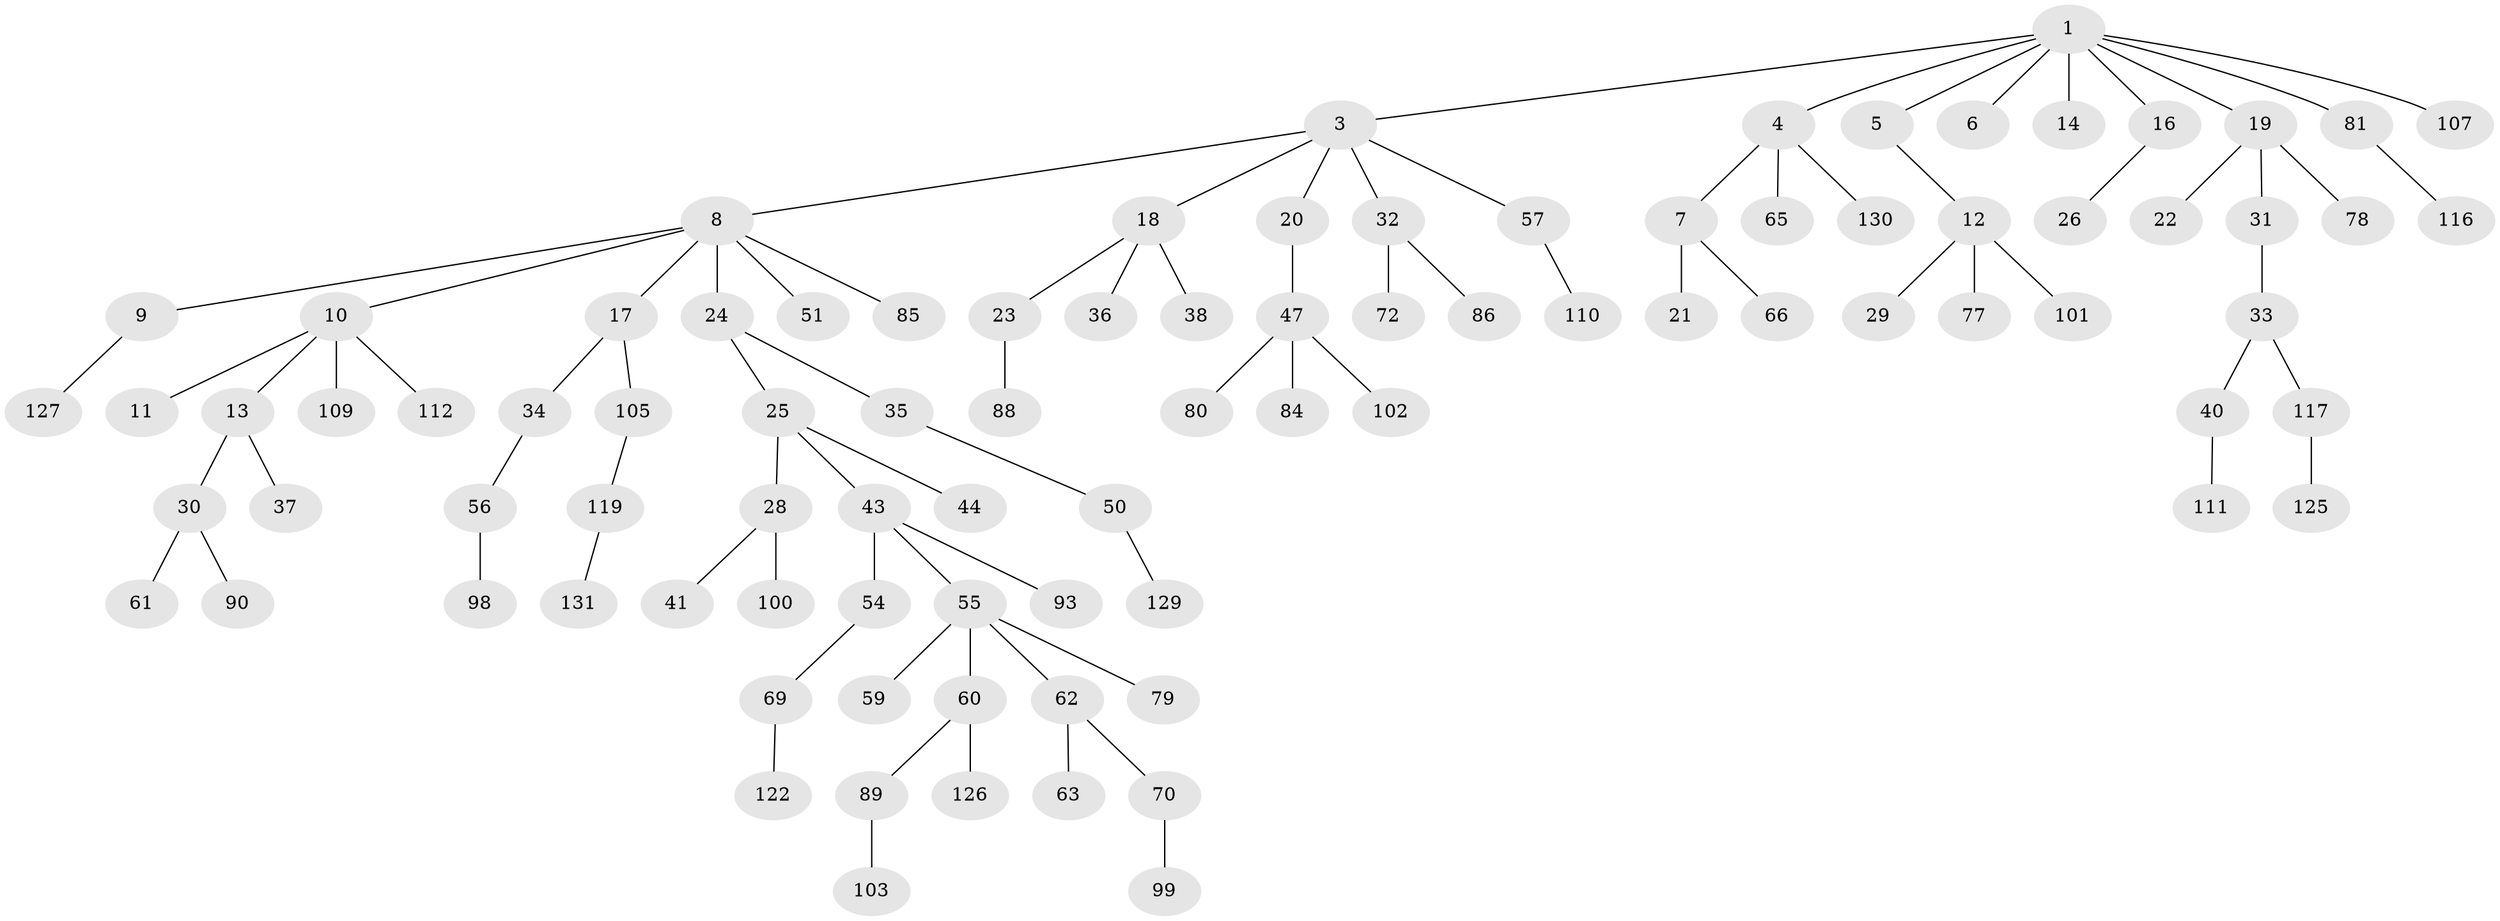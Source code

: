 // original degree distribution, {6: 0.007407407407407408, 5: 0.044444444444444446, 7: 0.007407407407407408, 4: 0.05925925925925926, 3: 0.13333333333333333, 1: 0.5111111111111111, 8: 0.007407407407407408, 2: 0.22962962962962963}
// Generated by graph-tools (version 1.1) at 2025/42/03/06/25 10:42:02]
// undirected, 90 vertices, 89 edges
graph export_dot {
graph [start="1"]
  node [color=gray90,style=filled];
  1 [super="+2"];
  3 [super="+68"];
  4 [super="+106"];
  5 [super="+15"];
  6;
  7 [super="+42"];
  8 [super="+123"];
  9 [super="+27"];
  10 [super="+64"];
  11 [super="+91"];
  12 [super="+73"];
  13;
  14 [super="+67"];
  16 [super="+124"];
  17;
  18 [super="+46"];
  19 [super="+53"];
  20 [super="+108"];
  21 [super="+118"];
  22;
  23 [super="+115"];
  24;
  25 [super="+113"];
  26 [super="+96"];
  28 [super="+114"];
  29;
  30 [super="+75"];
  31;
  32 [super="+45"];
  33 [super="+92"];
  34 [super="+104"];
  35 [super="+48"];
  36 [super="+39"];
  37;
  38;
  40 [super="+49"];
  41 [super="+82"];
  43 [super="+52"];
  44;
  47 [super="+71"];
  50;
  51;
  54 [super="+83"];
  55 [super="+58"];
  56 [super="+94"];
  57;
  59 [super="+134"];
  60;
  61;
  62 [super="+120"];
  63;
  65;
  66 [super="+135"];
  69 [super="+97"];
  70 [super="+74"];
  72 [super="+76"];
  77 [super="+87"];
  78;
  79;
  80;
  81;
  84;
  85;
  86;
  88;
  89 [super="+95"];
  90;
  93;
  98;
  99;
  100;
  101;
  102;
  103;
  105 [super="+121"];
  107;
  109;
  110;
  111;
  112;
  116;
  117;
  119 [super="+128"];
  122 [super="+133"];
  125 [super="+132"];
  126;
  127;
  129;
  130;
  131;
  1 -- 3;
  1 -- 4;
  1 -- 14;
  1 -- 81;
  1 -- 107;
  1 -- 16;
  1 -- 19;
  1 -- 5;
  1 -- 6;
  3 -- 8;
  3 -- 18;
  3 -- 20;
  3 -- 32;
  3 -- 57;
  4 -- 7;
  4 -- 65;
  4 -- 130;
  5 -- 12;
  7 -- 21;
  7 -- 66;
  8 -- 9;
  8 -- 10;
  8 -- 17;
  8 -- 24;
  8 -- 51;
  8 -- 85;
  9 -- 127;
  10 -- 11;
  10 -- 13;
  10 -- 112;
  10 -- 109;
  12 -- 29;
  12 -- 77;
  12 -- 101;
  13 -- 30;
  13 -- 37;
  16 -- 26;
  17 -- 34;
  17 -- 105;
  18 -- 23;
  18 -- 36;
  18 -- 38;
  19 -- 22;
  19 -- 31;
  19 -- 78;
  20 -- 47;
  23 -- 88;
  24 -- 25;
  24 -- 35;
  25 -- 28;
  25 -- 43;
  25 -- 44;
  28 -- 41;
  28 -- 100;
  30 -- 61;
  30 -- 90;
  31 -- 33;
  32 -- 86;
  32 -- 72;
  33 -- 40;
  33 -- 117;
  34 -- 56;
  35 -- 50;
  40 -- 111;
  43 -- 54;
  43 -- 55;
  43 -- 93;
  47 -- 102;
  47 -- 80;
  47 -- 84;
  50 -- 129;
  54 -- 69;
  55 -- 59;
  55 -- 60;
  55 -- 79;
  55 -- 62;
  56 -- 98;
  57 -- 110;
  60 -- 89;
  60 -- 126;
  62 -- 63;
  62 -- 70;
  69 -- 122;
  70 -- 99;
  81 -- 116;
  89 -- 103;
  105 -- 119;
  117 -- 125;
  119 -- 131;
}
